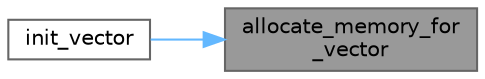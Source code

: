 digraph "allocate_memory_for_vector"
{
 // LATEX_PDF_SIZE
  bgcolor="transparent";
  edge [fontname=Helvetica,fontsize=10,labelfontname=Helvetica,labelfontsize=10];
  node [fontname=Helvetica,fontsize=10,shape=box,height=0.2,width=0.4];
  rankdir="RL";
  Node1 [id="Node000001",label="allocate_memory_for\l_vector",height=0.2,width=0.4,color="gray40", fillcolor="grey60", style="filled", fontcolor="black",tooltip="Выделить память под новый вектор (используется внутри init_vector)."];
  Node1 -> Node2 [id="edge1_Node000001_Node000002",dir="back",color="steelblue1",style="solid",tooltip=" "];
  Node2 [id="Node000002",label="init_vector",height=0.2,width=0.4,color="grey40", fillcolor="white", style="filled",URL="$mathemetica_8c.html#a038b4b5cd1454b3458df2d923534bae6",tooltip="Инициализировать новый пустой вектор."];
}
